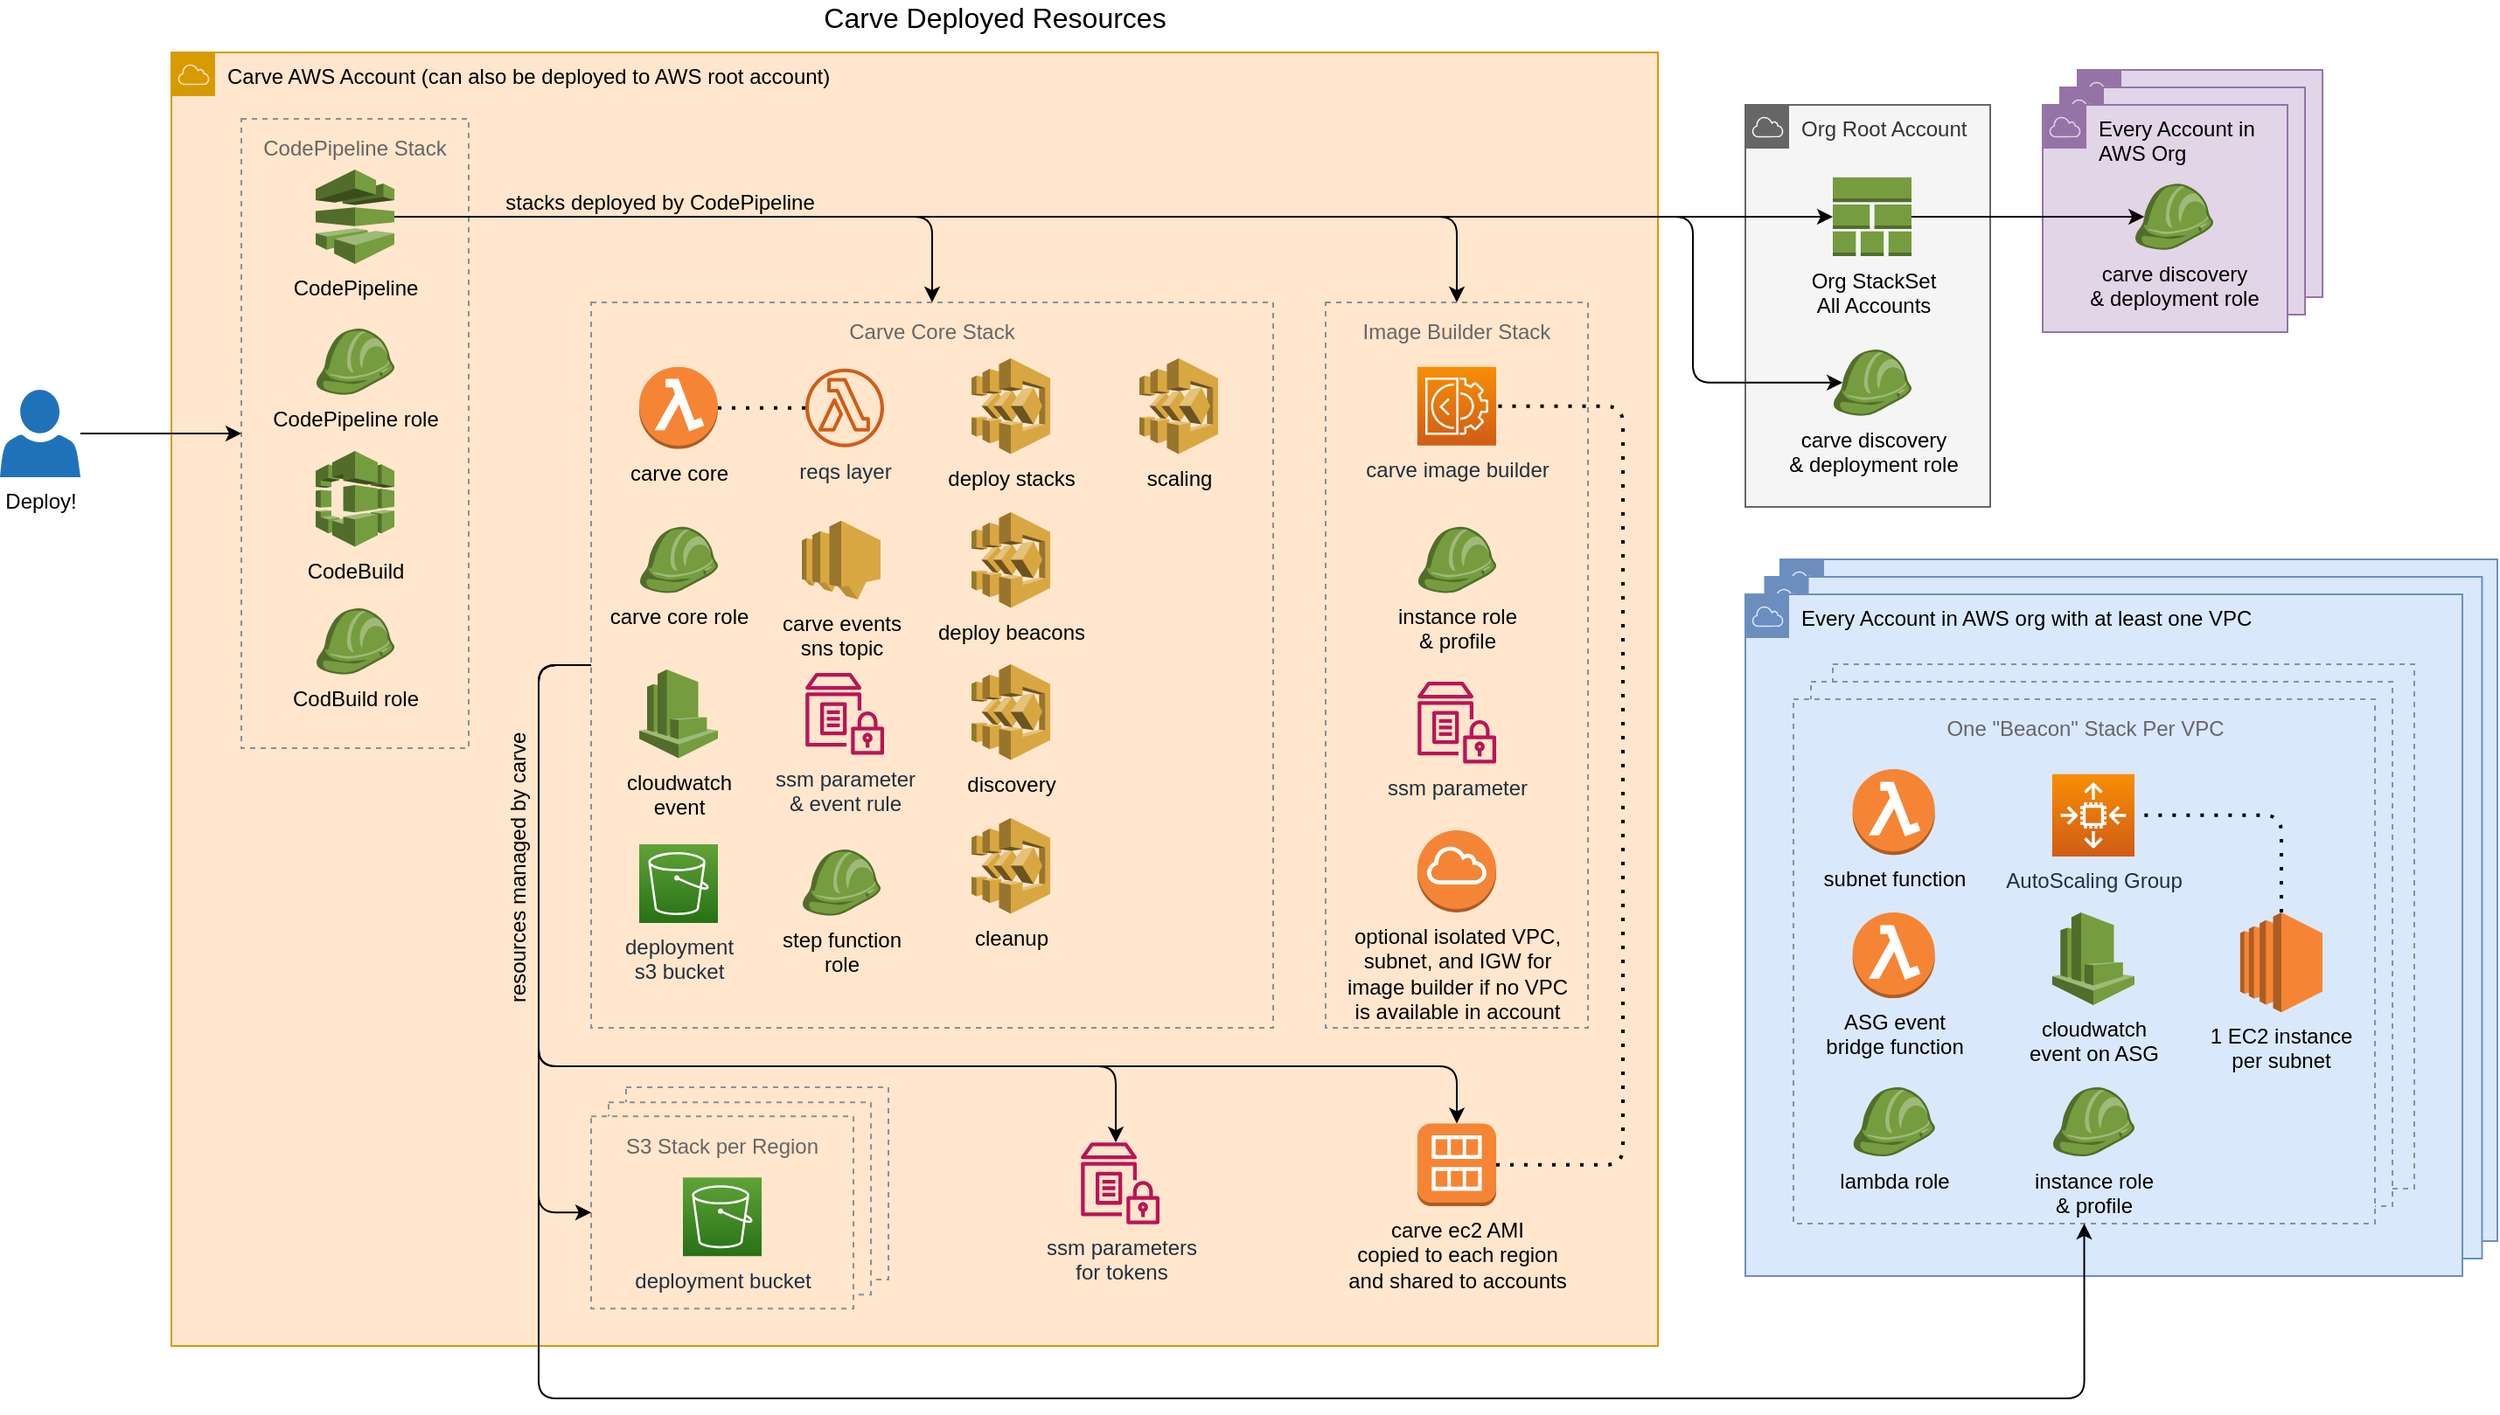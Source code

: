 <mxfile version="14.6.13" type="device"><diagram id="8s_Oo6cjvqkfv_y-Hm-I" name="Page-1"><mxGraphModel dx="1950" dy="1207" grid="1" gridSize="10" guides="1" tooltips="1" connect="1" arrows="1" fold="1" page="1" pageScale="1" pageWidth="850" pageHeight="1100" math="0" shadow="0"><root><mxCell id="0"/><mxCell id="1" parent="0"/><mxCell id="ZiR_8djyONlEz6rS-EIw-7" value="Carve AWS Account (can also be deployed to AWS root account)" style="outlineConnect=0;html=1;whiteSpace=wrap;fontSize=12;fontStyle=0;shape=mxgraph.aws4.group;grIcon=mxgraph.aws4.group_aws_cloud;strokeColor=#d79b00;fillColor=#ffe6cc;verticalAlign=top;align=left;spacingLeft=30;dashed=0;" vertex="1" parent="1"><mxGeometry x="130" y="200" width="850" height="740" as="geometry"/></mxCell><mxCell id="ZiR_8djyONlEz6rS-EIw-96" value="" style="outlineConnect=0;gradientColor=none;html=1;whiteSpace=wrap;fontSize=12;fontStyle=0;strokeColor=#879196;fillColor=none;verticalAlign=top;align=center;fontColor=#879196;dashed=1;spacingTop=3;" vertex="1" parent="1"><mxGeometry x="390" y="791.96" width="150" height="110.0" as="geometry"/></mxCell><mxCell id="ZiR_8djyONlEz6rS-EIw-91" value="" style="group;fillColor=#FFE6CC;" vertex="1" connectable="0" parent="1"><mxGeometry x="380" y="800.59" width="150" height="110" as="geometry"/></mxCell><mxCell id="ZiR_8djyONlEz6rS-EIw-92" value="" style="outlineConnect=0;gradientColor=none;html=1;whiteSpace=wrap;fontSize=12;fontStyle=0;strokeColor=#879196;fillColor=none;verticalAlign=top;align=center;fontColor=#879196;dashed=1;spacingTop=3;" vertex="1" parent="ZiR_8djyONlEz6rS-EIw-91"><mxGeometry width="150" height="110.0" as="geometry"/></mxCell><mxCell id="ZiR_8djyONlEz6rS-EIw-83" value="" style="group;fillColor=#FFE6CC;" vertex="1" connectable="0" parent="1"><mxGeometry x="370" y="808.63" width="150" height="110" as="geometry"/></mxCell><mxCell id="ZiR_8djyONlEz6rS-EIw-84" value="&lt;font color=&quot;#666666&quot;&gt;S3 Stack per Region&lt;/font&gt;" style="outlineConnect=0;gradientColor=none;html=1;whiteSpace=wrap;fontSize=12;fontStyle=0;strokeColor=#879196;fillColor=none;verticalAlign=top;align=center;fontColor=#879196;dashed=1;spacingTop=3;" vertex="1" parent="ZiR_8djyONlEz6rS-EIw-83"><mxGeometry width="150" height="110.0" as="geometry"/></mxCell><mxCell id="ZiR_8djyONlEz6rS-EIw-81" value="deployment bucket" style="points=[[0,0,0],[0.25,0,0],[0.5,0,0],[0.75,0,0],[1,0,0],[0,1,0],[0.25,1,0],[0.5,1,0],[0.75,1,0],[1,1,0],[0,0.25,0],[0,0.5,0],[0,0.75,0],[1,0.25,0],[1,0.5,0],[1,0.75,0]];outlineConnect=0;fontColor=#232F3E;gradientColor=#60A337;gradientDirection=north;fillColor=#277116;strokeColor=#ffffff;dashed=0;verticalLabelPosition=bottom;verticalAlign=top;align=center;html=1;fontSize=12;fontStyle=0;aspect=fixed;shape=mxgraph.aws4.resourceIcon;resIcon=mxgraph.aws4.s3;" vertex="1" parent="ZiR_8djyONlEz6rS-EIw-83"><mxGeometry x="52.5" y="35" width="45" height="45" as="geometry"/></mxCell><mxCell id="ZiR_8djyONlEz6rS-EIw-80" value="" style="outlineConnect=0;html=1;whiteSpace=wrap;fontSize=12;fontStyle=0;shape=mxgraph.aws4.group;grIcon=mxgraph.aws4.group_aws_cloud;strokeColor=#6c8ebf;fillColor=#dae8fc;verticalAlign=top;align=left;spacingLeft=30;dashed=0;" vertex="1" parent="1"><mxGeometry x="1050" y="490" width="410" height="390" as="geometry"/></mxCell><mxCell id="ZiR_8djyONlEz6rS-EIw-79" value="" style="outlineConnect=0;html=1;whiteSpace=wrap;fontSize=12;fontStyle=0;shape=mxgraph.aws4.group;grIcon=mxgraph.aws4.group_aws_cloud;strokeColor=#6c8ebf;fillColor=#dae8fc;verticalAlign=top;align=left;spacingLeft=30;dashed=0;" vertex="1" parent="1"><mxGeometry x="1041.25" y="500" width="410" height="390" as="geometry"/></mxCell><mxCell id="ZiR_8djyONlEz6rS-EIw-59" value="Every Account in AWS org with at least one VPC" style="outlineConnect=0;html=1;whiteSpace=wrap;fontSize=12;fontStyle=0;shape=mxgraph.aws4.group;grIcon=mxgraph.aws4.group_aws_cloud;strokeColor=#6c8ebf;fillColor=#dae8fc;verticalAlign=top;align=left;spacingLeft=30;dashed=0;" vertex="1" parent="1"><mxGeometry x="1030" y="510" width="410" height="390" as="geometry"/></mxCell><mxCell id="ZiR_8djyONlEz6rS-EIw-76" value="" style="outlineConnect=0;gradientColor=none;html=1;whiteSpace=wrap;fontSize=12;fontStyle=0;strokeColor=#879196;verticalAlign=top;align=center;fontColor=#879196;dashed=1;spacingTop=3;fillColor=#DAE8FC;" vertex="1" parent="1"><mxGeometry x="1080" y="550" width="332.5" height="300" as="geometry"/></mxCell><mxCell id="ZiR_8djyONlEz6rS-EIw-75" value="" style="outlineConnect=0;gradientColor=none;html=1;whiteSpace=wrap;fontSize=12;fontStyle=0;strokeColor=#879196;verticalAlign=top;align=center;fontColor=#879196;dashed=1;spacingTop=3;fillColor=#DAE8FC;" vertex="1" parent="1"><mxGeometry x="1067.5" y="560" width="332.5" height="300" as="geometry"/></mxCell><mxCell id="ZiR_8djyONlEz6rS-EIw-56" value="Every Account in AWS Org" style="outlineConnect=0;html=1;whiteSpace=wrap;fontSize=12;fontStyle=0;shape=mxgraph.aws4.group;grIcon=mxgraph.aws4.group_aws_cloud;strokeColor=#9673a6;fillColor=#e1d5e7;verticalAlign=top;align=left;spacingLeft=30;dashed=0;" vertex="1" parent="1"><mxGeometry x="1220" y="210" width="140" height="130" as="geometry"/></mxCell><mxCell id="ZiR_8djyONlEz6rS-EIw-55" value="Every Account in AWS Org" style="outlineConnect=0;html=1;whiteSpace=wrap;fontSize=12;fontStyle=0;shape=mxgraph.aws4.group;grIcon=mxgraph.aws4.group_aws_cloud;strokeColor=#9673a6;fillColor=#e1d5e7;verticalAlign=top;align=left;spacingLeft=30;dashed=0;" vertex="1" parent="1"><mxGeometry x="1210" y="220" width="140" height="130" as="geometry"/></mxCell><mxCell id="ZiR_8djyONlEz6rS-EIw-40" value="" style="group" vertex="1" connectable="0" parent="1"><mxGeometry x="790" y="343" width="150" height="415" as="geometry"/></mxCell><mxCell id="ZiR_8djyONlEz6rS-EIw-41" value="&lt;font color=&quot;#666666&quot;&gt;Image Builder Stack&lt;/font&gt;" style="outlineConnect=0;gradientColor=none;html=1;whiteSpace=wrap;fontSize=12;fontStyle=0;strokeColor=#879196;fillColor=none;verticalAlign=top;align=center;fontColor=#879196;dashed=1;spacingTop=3;" vertex="1" parent="ZiR_8djyONlEz6rS-EIw-40"><mxGeometry width="150" height="415.0" as="geometry"/></mxCell><mxCell id="ZiR_8djyONlEz6rS-EIw-39" value="carve image builder" style="points=[[0,0,0],[0.25,0,0],[0.5,0,0],[0.75,0,0],[1,0,0],[0,1,0],[0.25,1,0],[0.5,1,0],[0.75,1,0],[1,1,0],[0,0.25,0],[0,0.5,0],[0,0.75,0],[1,0.25,0],[1,0.5,0],[1,0.75,0]];outlineConnect=0;fontColor=#232F3E;gradientColor=#F78E04;gradientDirection=north;fillColor=#D05C17;strokeColor=#ffffff;dashed=0;verticalLabelPosition=bottom;verticalAlign=top;align=center;html=1;fontSize=12;fontStyle=0;aspect=fixed;shape=mxgraph.aws4.resourceIcon;resIcon=mxgraph.aws4.ec2_image_builder;" vertex="1" parent="ZiR_8djyONlEz6rS-EIw-40"><mxGeometry x="52.5" y="36.86" width="45" height="45" as="geometry"/></mxCell><mxCell id="ZiR_8djyONlEz6rS-EIw-42" value="instance role&lt;br&gt;&amp;amp; profile" style="outlineConnect=0;dashed=0;verticalLabelPosition=bottom;verticalAlign=top;align=center;html=1;shape=mxgraph.aws3.role;fillColor=#759C3E;gradientColor=none;aspect=fixed;" vertex="1" parent="ZiR_8djyONlEz6rS-EIw-40"><mxGeometry x="52.5" y="128.42" width="45" height="37.85" as="geometry"/></mxCell><mxCell id="ZiR_8djyONlEz6rS-EIw-43" value="ssm parameter" style="outlineConnect=0;fontColor=#232F3E;gradientColor=none;fillColor=#BC1356;strokeColor=none;dashed=0;verticalLabelPosition=bottom;verticalAlign=top;align=center;html=1;fontSize=12;fontStyle=0;aspect=fixed;pointerEvents=1;shape=mxgraph.aws4.parameter_store;" vertex="1" parent="ZiR_8djyONlEz6rS-EIw-40"><mxGeometry x="52.5" y="217" width="45" height="46.8" as="geometry"/></mxCell><mxCell id="ZiR_8djyONlEz6rS-EIw-46" value="optional isolated VPC, &lt;br&gt;subnet, and IGW for&lt;br&gt;image builder if no VPC&lt;br&gt;is available in account" style="outlineConnect=0;dashed=0;verticalLabelPosition=bottom;verticalAlign=top;align=center;html=1;shape=mxgraph.aws3.internet_gateway;fillColor=#F58536;gradientColor=none;aspect=fixed;" vertex="1" parent="ZiR_8djyONlEz6rS-EIw-40"><mxGeometry x="52.5" y="302" width="45" height="46.96" as="geometry"/></mxCell><mxCell id="ZiR_8djyONlEz6rS-EIw-2" value="Org Root Account" style="outlineConnect=0;html=1;whiteSpace=wrap;fontSize=12;fontStyle=0;shape=mxgraph.aws4.group;grIcon=mxgraph.aws4.group_aws_cloud;strokeColor=#666666;fillColor=#f5f5f5;verticalAlign=top;align=left;spacingLeft=30;dashed=0;fontColor=#333333;" vertex="1" parent="1"><mxGeometry x="1030" y="230" width="140" height="230" as="geometry"/></mxCell><mxCell id="ZiR_8djyONlEz6rS-EIw-3" value="Every Account in AWS Org" style="outlineConnect=0;html=1;whiteSpace=wrap;fontSize=12;fontStyle=0;shape=mxgraph.aws4.group;grIcon=mxgraph.aws4.group_aws_cloud;strokeColor=#9673a6;fillColor=#e1d5e7;verticalAlign=top;align=left;spacingLeft=30;dashed=0;" vertex="1" parent="1"><mxGeometry x="1200" y="230" width="140" height="130" as="geometry"/></mxCell><mxCell id="ZiR_8djyONlEz6rS-EIw-4" value="carve discovery&lt;br&gt;&amp;amp; deployment role" style="outlineConnect=0;dashed=0;verticalLabelPosition=bottom;verticalAlign=top;align=center;html=1;shape=mxgraph.aws3.role;fillColor=#759C3E;gradientColor=none;aspect=fixed;" vertex="1" parent="1"><mxGeometry x="1252.5" y="275.08" width="45" height="37.85" as="geometry"/></mxCell><mxCell id="ZiR_8djyONlEz6rS-EIw-5" value="Org StackSet&lt;br&gt;All Accounts" style="outlineConnect=0;dashed=0;verticalLabelPosition=bottom;verticalAlign=top;align=center;html=1;shape=mxgraph.aws3.stack_aws_cloudformation;fillColor=#759C3E;gradientColor=none;aspect=fixed;" vertex="1" parent="1"><mxGeometry x="1080" y="271.5" width="45" height="45" as="geometry"/></mxCell><mxCell id="ZiR_8djyONlEz6rS-EIw-19" value="" style="group" vertex="1" connectable="0" parent="1"><mxGeometry x="170" y="238" width="130" height="360" as="geometry"/></mxCell><mxCell id="ZiR_8djyONlEz6rS-EIw-18" value="&lt;font color=&quot;#666666&quot;&gt;CodePipeline Stack&lt;/font&gt;" style="outlineConnect=0;gradientColor=none;html=1;whiteSpace=wrap;fontSize=12;fontStyle=0;strokeColor=#879196;fillColor=none;verticalAlign=top;align=center;fontColor=#879196;dashed=1;spacingTop=3;" vertex="1" parent="ZiR_8djyONlEz6rS-EIw-19"><mxGeometry width="130" height="360" as="geometry"/></mxCell><mxCell id="ZiR_8djyONlEz6rS-EIw-8" value="CodePipeline" style="outlineConnect=0;dashed=0;verticalLabelPosition=bottom;verticalAlign=top;align=center;html=1;shape=mxgraph.aws3.codepipeline;fillColor=#759C3E;gradientColor=none;aspect=fixed;" vertex="1" parent="ZiR_8djyONlEz6rS-EIw-19"><mxGeometry x="42.5" y="29" width="45" height="54" as="geometry"/></mxCell><mxCell id="ZiR_8djyONlEz6rS-EIw-13" value="CodePipeline&amp;nbsp;role" style="outlineConnect=0;dashed=0;verticalLabelPosition=bottom;verticalAlign=top;align=center;html=1;shape=mxgraph.aws3.role;fillColor=#759C3E;gradientColor=none;aspect=fixed;" vertex="1" parent="ZiR_8djyONlEz6rS-EIw-19"><mxGeometry x="42.5" y="120" width="45" height="37.85" as="geometry"/></mxCell><mxCell id="ZiR_8djyONlEz6rS-EIw-14" value="CodeBuild" style="outlineConnect=0;dashed=0;verticalLabelPosition=bottom;verticalAlign=top;align=center;html=1;shape=mxgraph.aws3.codebuild;fillColor=#759C3E;gradientColor=none;aspect=fixed;" vertex="1" parent="ZiR_8djyONlEz6rS-EIw-19"><mxGeometry x="42.5" y="190" width="45" height="54.71" as="geometry"/></mxCell><mxCell id="ZiR_8djyONlEz6rS-EIw-15" value="CodBuild role" style="outlineConnect=0;dashed=0;verticalLabelPosition=bottom;verticalAlign=top;align=center;html=1;shape=mxgraph.aws3.role;fillColor=#759C3E;gradientColor=none;aspect=fixed;" vertex="1" parent="ZiR_8djyONlEz6rS-EIw-19"><mxGeometry x="42.5" y="280" width="45" height="37.85" as="geometry"/></mxCell><mxCell id="ZiR_8djyONlEz6rS-EIw-48" value="" style="group" vertex="1" connectable="0" parent="1"><mxGeometry x="370" y="343" width="390" height="415" as="geometry"/></mxCell><mxCell id="ZiR_8djyONlEz6rS-EIw-33" value="" style="group" vertex="1" connectable="0" parent="ZiR_8djyONlEz6rS-EIw-48"><mxGeometry width="390" height="415" as="geometry"/></mxCell><mxCell id="ZiR_8djyONlEz6rS-EIw-34" value="&lt;font color=&quot;#666666&quot;&gt;Carve Core Stack&lt;/font&gt;" style="outlineConnect=0;gradientColor=none;html=1;whiteSpace=wrap;fontSize=12;fontStyle=0;strokeColor=#879196;fillColor=none;verticalAlign=top;align=center;fontColor=#879196;dashed=1;spacingTop=3;" vertex="1" parent="ZiR_8djyONlEz6rS-EIw-33"><mxGeometry width="390" height="415.0" as="geometry"/></mxCell><mxCell id="ZiR_8djyONlEz6rS-EIw-20" value="reqs layer" style="outlineConnect=0;fontColor=#232F3E;gradientColor=none;fillColor=#D05C17;strokeColor=none;dashed=0;verticalLabelPosition=bottom;verticalAlign=top;align=center;html=1;fontSize=12;fontStyle=0;aspect=fixed;pointerEvents=1;shape=mxgraph.aws4.lambda_function;" vertex="1" parent="ZiR_8djyONlEz6rS-EIw-33"><mxGeometry x="122.5" y="37.83" width="45" height="45" as="geometry"/></mxCell><mxCell id="ZiR_8djyONlEz6rS-EIw-11" value="carve core" style="outlineConnect=0;dashed=0;verticalLabelPosition=bottom;verticalAlign=top;align=center;html=1;shape=mxgraph.aws3.lambda_function;fillColor=#F58534;gradientColor=none;aspect=fixed;" vertex="1" parent="ZiR_8djyONlEz6rS-EIw-48"><mxGeometry x="27.5" y="36.85" width="45" height="46.96" as="geometry"/></mxCell><mxCell id="ZiR_8djyONlEz6rS-EIw-12" value="carve core&amp;nbsp;role" style="outlineConnect=0;dashed=0;verticalLabelPosition=bottom;verticalAlign=top;align=center;html=1;shape=mxgraph.aws3.role;fillColor=#759C3E;gradientColor=none;aspect=fixed;" vertex="1" parent="ZiR_8djyONlEz6rS-EIw-48"><mxGeometry x="27.5" y="128.42" width="45" height="37.85" as="geometry"/></mxCell><mxCell id="ZiR_8djyONlEz6rS-EIw-27" value="carve events&lt;br&gt;sns topic" style="outlineConnect=0;dashed=0;verticalLabelPosition=bottom;verticalAlign=top;align=center;html=1;shape=mxgraph.aws3.sns;fillColor=#D9A741;gradientColor=none;aspect=fixed;" vertex="1" parent="ZiR_8djyONlEz6rS-EIw-48"><mxGeometry x="120.5" y="124.85" width="45" height="45" as="geometry"/></mxCell><mxCell id="ZiR_8djyONlEz6rS-EIw-29" value="ssm parameter&lt;br&gt;&amp;amp; event rule" style="outlineConnect=0;fontColor=#232F3E;gradientColor=none;fillColor=#BC1356;strokeColor=none;dashed=0;verticalLabelPosition=bottom;verticalAlign=top;align=center;html=1;fontSize=12;fontStyle=0;aspect=fixed;pointerEvents=1;shape=mxgraph.aws4.parameter_store;" vertex="1" parent="ZiR_8djyONlEz6rS-EIw-48"><mxGeometry x="122.5" y="212" width="45" height="46.8" as="geometry"/></mxCell><mxCell id="ZiR_8djyONlEz6rS-EIw-30" value="cloudwatch&lt;br&gt;event" style="outlineConnect=0;dashed=0;verticalLabelPosition=bottom;verticalAlign=top;align=center;html=1;shape=mxgraph.aws3.cloudwatch;fillColor=#759C3E;gradientColor=none;aspect=fixed;" vertex="1" parent="ZiR_8djyONlEz6rS-EIw-48"><mxGeometry x="27.5" y="210.04" width="45" height="50.73" as="geometry"/></mxCell><mxCell id="ZiR_8djyONlEz6rS-EIw-32" value="deployment&lt;br&gt;s3 bucket" style="points=[[0,0,0],[0.25,0,0],[0.5,0,0],[0.75,0,0],[1,0,0],[0,1,0],[0.25,1,0],[0.5,1,0],[0.75,1,0],[1,1,0],[0,0.25,0],[0,0.5,0],[0,0.75,0],[1,0.25,0],[1,0.5,0],[1,0.75,0]];outlineConnect=0;fontColor=#232F3E;gradientColor=#60A337;gradientDirection=north;fillColor=#277116;strokeColor=#ffffff;dashed=0;verticalLabelPosition=bottom;verticalAlign=top;align=center;html=1;fontSize=12;fontStyle=0;aspect=fixed;shape=mxgraph.aws4.resourceIcon;resIcon=mxgraph.aws4.s3;" vertex="1" parent="ZiR_8djyONlEz6rS-EIw-48"><mxGeometry x="27.5" y="310" width="45" height="45" as="geometry"/></mxCell><mxCell id="ZiR_8djyONlEz6rS-EIw-21" value="deploy stacks" style="outlineConnect=0;dashed=0;verticalLabelPosition=bottom;verticalAlign=top;align=center;html=1;shape=mxgraph.aws3.step_functions;fillColor=#D9A741;gradientColor=none;aspect=fixed;" vertex="1" parent="ZiR_8djyONlEz6rS-EIw-48"><mxGeometry x="217.5" y="32" width="45" height="54.71" as="geometry"/></mxCell><mxCell id="ZiR_8djyONlEz6rS-EIw-22" value="deploy beacons" style="outlineConnect=0;dashed=0;verticalLabelPosition=bottom;verticalAlign=top;align=center;html=1;shape=mxgraph.aws3.step_functions;fillColor=#D9A741;gradientColor=none;aspect=fixed;" vertex="1" parent="ZiR_8djyONlEz6rS-EIw-48"><mxGeometry x="217.5" y="120" width="45" height="54.71" as="geometry"/></mxCell><mxCell id="ZiR_8djyONlEz6rS-EIw-23" value="discovery" style="outlineConnect=0;dashed=0;verticalLabelPosition=bottom;verticalAlign=top;align=center;html=1;shape=mxgraph.aws3.step_functions;fillColor=#D9A741;gradientColor=none;aspect=fixed;" vertex="1" parent="ZiR_8djyONlEz6rS-EIw-48"><mxGeometry x="217.5" y="207" width="45" height="54.71" as="geometry"/></mxCell><mxCell id="ZiR_8djyONlEz6rS-EIw-24" value="cleanup" style="outlineConnect=0;dashed=0;verticalLabelPosition=bottom;verticalAlign=top;align=center;html=1;shape=mxgraph.aws3.step_functions;fillColor=#D9A741;gradientColor=none;aspect=fixed;" vertex="1" parent="ZiR_8djyONlEz6rS-EIw-48"><mxGeometry x="217.5" y="295" width="45" height="54.71" as="geometry"/></mxCell><mxCell id="ZiR_8djyONlEz6rS-EIw-25" value="scaling" style="outlineConnect=0;dashed=0;verticalLabelPosition=bottom;verticalAlign=top;align=center;html=1;shape=mxgraph.aws3.step_functions;fillColor=#D9A741;gradientColor=none;aspect=fixed;" vertex="1" parent="ZiR_8djyONlEz6rS-EIw-48"><mxGeometry x="313.5" y="32" width="45" height="54.71" as="geometry"/></mxCell><mxCell id="ZiR_8djyONlEz6rS-EIw-26" value="step function&lt;br&gt;role" style="outlineConnect=0;dashed=0;verticalLabelPosition=bottom;verticalAlign=top;align=center;html=1;shape=mxgraph.aws3.role;fillColor=#759C3E;gradientColor=none;aspect=fixed;" vertex="1" parent="ZiR_8djyONlEz6rS-EIw-48"><mxGeometry x="120.5" y="313" width="45" height="37.85" as="geometry"/></mxCell><mxCell id="ZiR_8djyONlEz6rS-EIw-100" value="" style="endArrow=none;dashed=1;html=1;dashPattern=1 3;strokeWidth=2;exitX=1;exitY=0.5;exitDx=0;exitDy=0;exitPerimeter=0;" edge="1" parent="ZiR_8djyONlEz6rS-EIw-48" source="ZiR_8djyONlEz6rS-EIw-11" target="ZiR_8djyONlEz6rS-EIw-20"><mxGeometry width="50" height="50" relative="1" as="geometry"><mxPoint x="520" y="347" as="sourcePoint"/><mxPoint x="570" y="297" as="targetPoint"/></mxGeometry></mxCell><mxCell id="ZiR_8djyONlEz6rS-EIw-50" value="" style="endArrow=classic;html=1;exitX=1;exitY=0.5;exitDx=0;exitDy=0;exitPerimeter=0;entryX=0.5;entryY=0;entryDx=0;entryDy=0;edgeStyle=orthogonalEdgeStyle;" edge="1" parent="1" source="ZiR_8djyONlEz6rS-EIw-8" target="ZiR_8djyONlEz6rS-EIw-34"><mxGeometry width="50" height="50" relative="1" as="geometry"><mxPoint x="700" y="640" as="sourcePoint"/><mxPoint x="750" y="590" as="targetPoint"/></mxGeometry></mxCell><mxCell id="ZiR_8djyONlEz6rS-EIw-51" value="stacks deployed by CodePipeline" style="edgeLabel;html=1;align=center;verticalAlign=bottom;resizable=0;points=[];labelBackgroundColor=none;fontSize=12;" vertex="1" connectable="0" parent="ZiR_8djyONlEz6rS-EIw-50"><mxGeometry x="-0.104" y="-2" relative="1" as="geometry"><mxPoint x="-8" y="-2" as="offset"/></mxGeometry></mxCell><mxCell id="ZiR_8djyONlEz6rS-EIw-52" value="" style="endArrow=classic;html=1;exitX=1;exitY=0.5;exitDx=0;exitDy=0;exitPerimeter=0;entryX=0.5;entryY=0;entryDx=0;entryDy=0;edgeStyle=orthogonalEdgeStyle;" edge="1" parent="1" source="ZiR_8djyONlEz6rS-EIw-8" target="ZiR_8djyONlEz6rS-EIw-41"><mxGeometry width="50" height="50" relative="1" as="geometry"><mxPoint x="700" y="640" as="sourcePoint"/><mxPoint x="750" y="590" as="targetPoint"/></mxGeometry></mxCell><mxCell id="ZiR_8djyONlEz6rS-EIw-53" value="" style="endArrow=classic;html=1;exitX=1;exitY=0.5;exitDx=0;exitDy=0;exitPerimeter=0;entryX=0;entryY=0.5;entryDx=0;entryDy=0;entryPerimeter=0;" edge="1" parent="1" source="ZiR_8djyONlEz6rS-EIw-8" target="ZiR_8djyONlEz6rS-EIw-5"><mxGeometry width="50" height="50" relative="1" as="geometry"><mxPoint x="700" y="640" as="sourcePoint"/><mxPoint x="750" y="590" as="targetPoint"/></mxGeometry></mxCell><mxCell id="ZiR_8djyONlEz6rS-EIw-54" value="" style="endArrow=classic;html=1;exitX=1;exitY=0.5;exitDx=0;exitDy=0;exitPerimeter=0;entryX=0.125;entryY=0.5;entryDx=0;entryDy=0;entryPerimeter=0;" edge="1" parent="1" source="ZiR_8djyONlEz6rS-EIw-5" target="ZiR_8djyONlEz6rS-EIw-4"><mxGeometry width="50" height="50" relative="1" as="geometry"><mxPoint x="700" y="640" as="sourcePoint"/><mxPoint x="750" y="590" as="targetPoint"/></mxGeometry></mxCell><mxCell id="ZiR_8djyONlEz6rS-EIw-57" value="carve discovery&lt;br&gt;&amp;amp; deployment role" style="outlineConnect=0;dashed=0;verticalLabelPosition=bottom;verticalAlign=top;align=center;html=1;shape=mxgraph.aws3.role;fillColor=#759C3E;gradientColor=none;aspect=fixed;" vertex="1" parent="1"><mxGeometry x="1080" y="370.0" width="45" height="37.85" as="geometry"/></mxCell><mxCell id="ZiR_8djyONlEz6rS-EIw-58" value="" style="endArrow=classic;html=1;exitX=1;exitY=0.5;exitDx=0;exitDy=0;exitPerimeter=0;entryX=0.125;entryY=0.5;entryDx=0;entryDy=0;entryPerimeter=0;edgeStyle=orthogonalEdgeStyle;" edge="1" parent="1" source="ZiR_8djyONlEz6rS-EIw-8" target="ZiR_8djyONlEz6rS-EIw-57"><mxGeometry width="50" height="50" relative="1" as="geometry"><mxPoint x="700" y="640" as="sourcePoint"/><mxPoint x="750" y="590" as="targetPoint"/><Array as="points"><mxPoint x="1000" y="294"/><mxPoint x="1000" y="389"/></Array></mxGeometry></mxCell><mxCell id="ZiR_8djyONlEz6rS-EIw-61" value="&lt;font color=&quot;#666666&quot;&gt;One &quot;Beacon&quot; Stack Per VPC&lt;/font&gt;" style="outlineConnect=0;gradientColor=none;html=1;whiteSpace=wrap;fontSize=12;fontStyle=0;strokeColor=#879196;verticalAlign=top;align=center;fontColor=#879196;dashed=1;spacingTop=3;fillColor=#DAE8FC;" vertex="1" parent="1"><mxGeometry x="1057.5" y="570" width="332.5" height="300" as="geometry"/></mxCell><mxCell id="ZiR_8djyONlEz6rS-EIw-66" value="subnet function" style="outlineConnect=0;dashed=0;verticalLabelPosition=bottom;verticalAlign=top;align=center;html=1;shape=mxgraph.aws3.lambda_function;fillColor=#F58534;gradientColor=none;aspect=fixed;" vertex="1" parent="1"><mxGeometry x="1091.337" y="610.0" width="47.045" height="49.095" as="geometry"/></mxCell><mxCell id="ZiR_8djyONlEz6rS-EIw-67" value="lambda role" style="outlineConnect=0;dashed=0;verticalLabelPosition=bottom;verticalAlign=top;align=center;html=1;shape=mxgraph.aws3.role;fillColor=#759C3E;gradientColor=none;aspect=fixed;" vertex="1" parent="1"><mxGeometry x="1091.337" y="791.962" width="47.045" height="39.57" as="geometry"/></mxCell><mxCell id="ZiR_8djyONlEz6rS-EIw-68" value="AutoScaling Group" style="points=[[0,0,0],[0.25,0,0],[0.5,0,0],[0.75,0,0],[1,0,0],[0,1,0],[0.25,1,0],[0.5,1,0],[0.75,1,0],[1,1,0],[0,0.25,0],[0,0.5,0],[0,0.75,0],[1,0.25,0],[1,0.5,0],[1,0.75,0]];outlineConnect=0;fontColor=#232F3E;gradientColor=#F78E04;gradientDirection=north;fillColor=#D05C17;strokeColor=#ffffff;dashed=0;verticalLabelPosition=bottom;verticalAlign=top;align=center;html=1;fontSize=12;fontStyle=0;aspect=fixed;shape=mxgraph.aws4.resourceIcon;resIcon=mxgraph.aws4.auto_scaling2;labelBackgroundColor=none;" vertex="1" parent="1"><mxGeometry x="1205.456" y="612.918" width="47.045" height="47.045" as="geometry"/></mxCell><mxCell id="ZiR_8djyONlEz6rS-EIw-69" value="cloudwatch&lt;br&gt;event on ASG" style="outlineConnect=0;dashed=0;verticalLabelPosition=bottom;verticalAlign=top;align=center;html=1;shape=mxgraph.aws3.cloudwatch;fillColor=#759C3E;gradientColor=none;aspect=fixed;" vertex="1" parent="1"><mxGeometry x="1205.456" y="691.956" width="47.045" height="53.036" as="geometry"/></mxCell><mxCell id="ZiR_8djyONlEz6rS-EIw-70" value="1 EC2 instance&lt;br&gt;per subnet" style="outlineConnect=0;dashed=0;verticalLabelPosition=bottom;verticalAlign=top;align=center;html=1;shape=mxgraph.aws3.ec2;fillColor=#F58534;gradientColor=none;labelBackgroundColor=none;aspect=fixed;" vertex="1" parent="1"><mxGeometry x="1312.956" y="691.955" width="47.045" height="57.197" as="geometry"/></mxCell><mxCell id="ZiR_8djyONlEz6rS-EIw-71" value="ASG event&lt;br&gt;bridge function" style="outlineConnect=0;dashed=0;verticalLabelPosition=bottom;verticalAlign=top;align=center;html=1;shape=mxgraph.aws3.lambda_function;fillColor=#F58534;gradientColor=none;aspect=fixed;" vertex="1" parent="1"><mxGeometry x="1091.338" y="691.96" width="47.045" height="49.095" as="geometry"/></mxCell><mxCell id="ZiR_8djyONlEz6rS-EIw-72" value="instance role&lt;br&gt;&amp;amp; profile" style="outlineConnect=0;dashed=0;verticalLabelPosition=bottom;verticalAlign=top;align=center;html=1;shape=mxgraph.aws3.role;fillColor=#759C3E;gradientColor=none;aspect=fixed;" vertex="1" parent="1"><mxGeometry x="1205.456" y="791.961" width="47.045" height="39.57" as="geometry"/></mxCell><mxCell id="ZiR_8djyONlEz6rS-EIw-74" value="" style="endArrow=none;dashed=1;html=1;dashPattern=1 3;strokeWidth=2;entryX=1;entryY=0.5;entryDx=0;entryDy=0;entryPerimeter=0;exitX=0.5;exitY=0;exitDx=0;exitDy=0;exitPerimeter=0;edgeStyle=orthogonalEdgeStyle;" edge="1" parent="1" source="ZiR_8djyONlEz6rS-EIw-70" target="ZiR_8djyONlEz6rS-EIw-68"><mxGeometry width="50" height="50" relative="1" as="geometry"><mxPoint x="940" y="780" as="sourcePoint"/><mxPoint x="990" y="730" as="targetPoint"/></mxGeometry></mxCell><mxCell id="ZiR_8djyONlEz6rS-EIw-77" value="" style="endArrow=classic;html=1;exitX=0;exitY=0.5;exitDx=0;exitDy=0;entryX=0.5;entryY=1;entryDx=0;entryDy=0;edgeStyle=orthogonalEdgeStyle;" edge="1" parent="1" source="ZiR_8djyONlEz6rS-EIw-34" target="ZiR_8djyONlEz6rS-EIw-61"><mxGeometry width="50" height="50" relative="1" as="geometry"><mxPoint x="940" y="750" as="sourcePoint"/><mxPoint x="990" y="700" as="targetPoint"/><Array as="points"><mxPoint x="340" y="551"/><mxPoint x="340" y="970"/><mxPoint x="1224" y="970"/></Array></mxGeometry></mxCell><mxCell id="ZiR_8djyONlEz6rS-EIw-78" value="resources managed by carve&amp;nbsp;" style="edgeLabel;html=1;align=center;verticalAlign=middle;resizable=0;points=[];horizontal=0;labelBackgroundColor=none;fontSize=12;" vertex="1" connectable="0" parent="ZiR_8djyONlEz6rS-EIw-77"><mxGeometry x="-0.066" y="1" relative="1" as="geometry"><mxPoint x="-232" y="-304" as="offset"/></mxGeometry></mxCell><mxCell id="ZiR_8djyONlEz6rS-EIw-82" value="carve ec2 AMI&lt;br&gt;copied to each region&lt;br&gt;and shared to accounts" style="outlineConnect=0;dashed=0;verticalLabelPosition=bottom;verticalAlign=top;align=center;html=1;shape=mxgraph.aws3.ami;fillColor=#F58534;gradientColor=none;labelBackgroundColor=none;aspect=fixed;" vertex="1" parent="1"><mxGeometry x="842.5" y="812.75" width="45" height="47.25" as="geometry"/></mxCell><mxCell id="ZiR_8djyONlEz6rS-EIw-89" value="" style="endArrow=classic;html=1;exitX=0;exitY=0.5;exitDx=0;exitDy=0;entryX=0;entryY=0.5;entryDx=0;entryDy=0;edgeStyle=orthogonalEdgeStyle;" edge="1" parent="1" source="ZiR_8djyONlEz6rS-EIw-34" target="ZiR_8djyONlEz6rS-EIw-84"><mxGeometry width="50" height="50" relative="1" as="geometry"><mxPoint x="940" y="710" as="sourcePoint"/><mxPoint x="990" y="660" as="targetPoint"/><Array as="points"><mxPoint x="340" y="551"/><mxPoint x="340" y="864"/></Array></mxGeometry></mxCell><mxCell id="ZiR_8djyONlEz6rS-EIw-90" value="" style="endArrow=classic;html=1;exitX=0;exitY=0.5;exitDx=0;exitDy=0;entryX=0.5;entryY=0;entryDx=0;entryDy=0;entryPerimeter=0;edgeStyle=orthogonalEdgeStyle;" edge="1" parent="1" source="ZiR_8djyONlEz6rS-EIw-34" target="ZiR_8djyONlEz6rS-EIw-82"><mxGeometry width="50" height="50" relative="1" as="geometry"><mxPoint x="940" y="690" as="sourcePoint"/><mxPoint x="990" y="640" as="targetPoint"/><Array as="points"><mxPoint x="340" y="551"/><mxPoint x="340" y="780"/><mxPoint x="865" y="780"/></Array></mxGeometry></mxCell><mxCell id="ZiR_8djyONlEz6rS-EIw-98" value="" style="endArrow=none;dashed=1;html=1;dashPattern=1 3;strokeWidth=2;exitX=1;exitY=0.5;exitDx=0;exitDy=0;exitPerimeter=0;entryX=1;entryY=0.5;entryDx=0;entryDy=0;entryPerimeter=0;edgeStyle=orthogonalEdgeStyle;" edge="1" parent="1" source="ZiR_8djyONlEz6rS-EIw-82" target="ZiR_8djyONlEz6rS-EIw-39"><mxGeometry width="50" height="50" relative="1" as="geometry"><mxPoint x="890" y="690" as="sourcePoint"/><mxPoint x="940" y="640" as="targetPoint"/><Array as="points"><mxPoint x="960" y="836"/><mxPoint x="960" y="402"/></Array></mxGeometry></mxCell><mxCell id="ZiR_8djyONlEz6rS-EIw-101" value="Carve Deployed Resources" style="text;html=1;strokeColor=none;fillColor=none;align=center;verticalAlign=middle;whiteSpace=wrap;rounded=0;labelBackgroundColor=none;fontSize=16;" vertex="1" parent="1"><mxGeometry x="450" y="170" width="302" height="20" as="geometry"/></mxCell><mxCell id="ZiR_8djyONlEz6rS-EIw-103" value="" style="endArrow=classic;html=1;fontSize=16;entryX=0;entryY=0.5;entryDx=0;entryDy=0;" edge="1" parent="1" source="ZiR_8djyONlEz6rS-EIw-106" target="ZiR_8djyONlEz6rS-EIw-18"><mxGeometry width="50" height="50" relative="1" as="geometry"><mxPoint x="690" y="670" as="sourcePoint"/><mxPoint x="740" y="620" as="targetPoint"/></mxGeometry></mxCell><mxCell id="ZiR_8djyONlEz6rS-EIw-104" value="ssm parameters&lt;br&gt;for tokens" style="outlineConnect=0;fontColor=#232F3E;gradientColor=none;fillColor=#BC1356;strokeColor=none;dashed=0;verticalLabelPosition=bottom;verticalAlign=top;align=center;html=1;fontSize=12;fontStyle=0;aspect=fixed;pointerEvents=1;shape=mxgraph.aws4.parameter_store;" vertex="1" parent="1"><mxGeometry x="650" y="823.56" width="45" height="46.8" as="geometry"/></mxCell><mxCell id="ZiR_8djyONlEz6rS-EIw-105" value="" style="endArrow=classic;html=1;fontSize=12;exitX=0;exitY=0.5;exitDx=0;exitDy=0;edgeStyle=orthogonalEdgeStyle;" edge="1" parent="1" source="ZiR_8djyONlEz6rS-EIw-34" target="ZiR_8djyONlEz6rS-EIw-104"><mxGeometry width="50" height="50" relative="1" as="geometry"><mxPoint x="690" y="670" as="sourcePoint"/><mxPoint x="740" y="620" as="targetPoint"/><Array as="points"><mxPoint x="340" y="551"/><mxPoint x="340" y="780"/><mxPoint x="670" y="780"/></Array></mxGeometry></mxCell><mxCell id="ZiR_8djyONlEz6rS-EIw-106" value="Deploy!" style="pointerEvents=1;shadow=0;dashed=0;html=1;strokeColor=none;labelPosition=center;verticalLabelPosition=bottom;verticalAlign=top;outlineConnect=0;align=center;shape=mxgraph.office.users.user;fillColor=#2072B8;labelBackgroundColor=none;fontSize=12;" vertex="1" parent="1"><mxGeometry x="32" y="393" width="46" height="50" as="geometry"/></mxCell></root></mxGraphModel></diagram></mxfile>